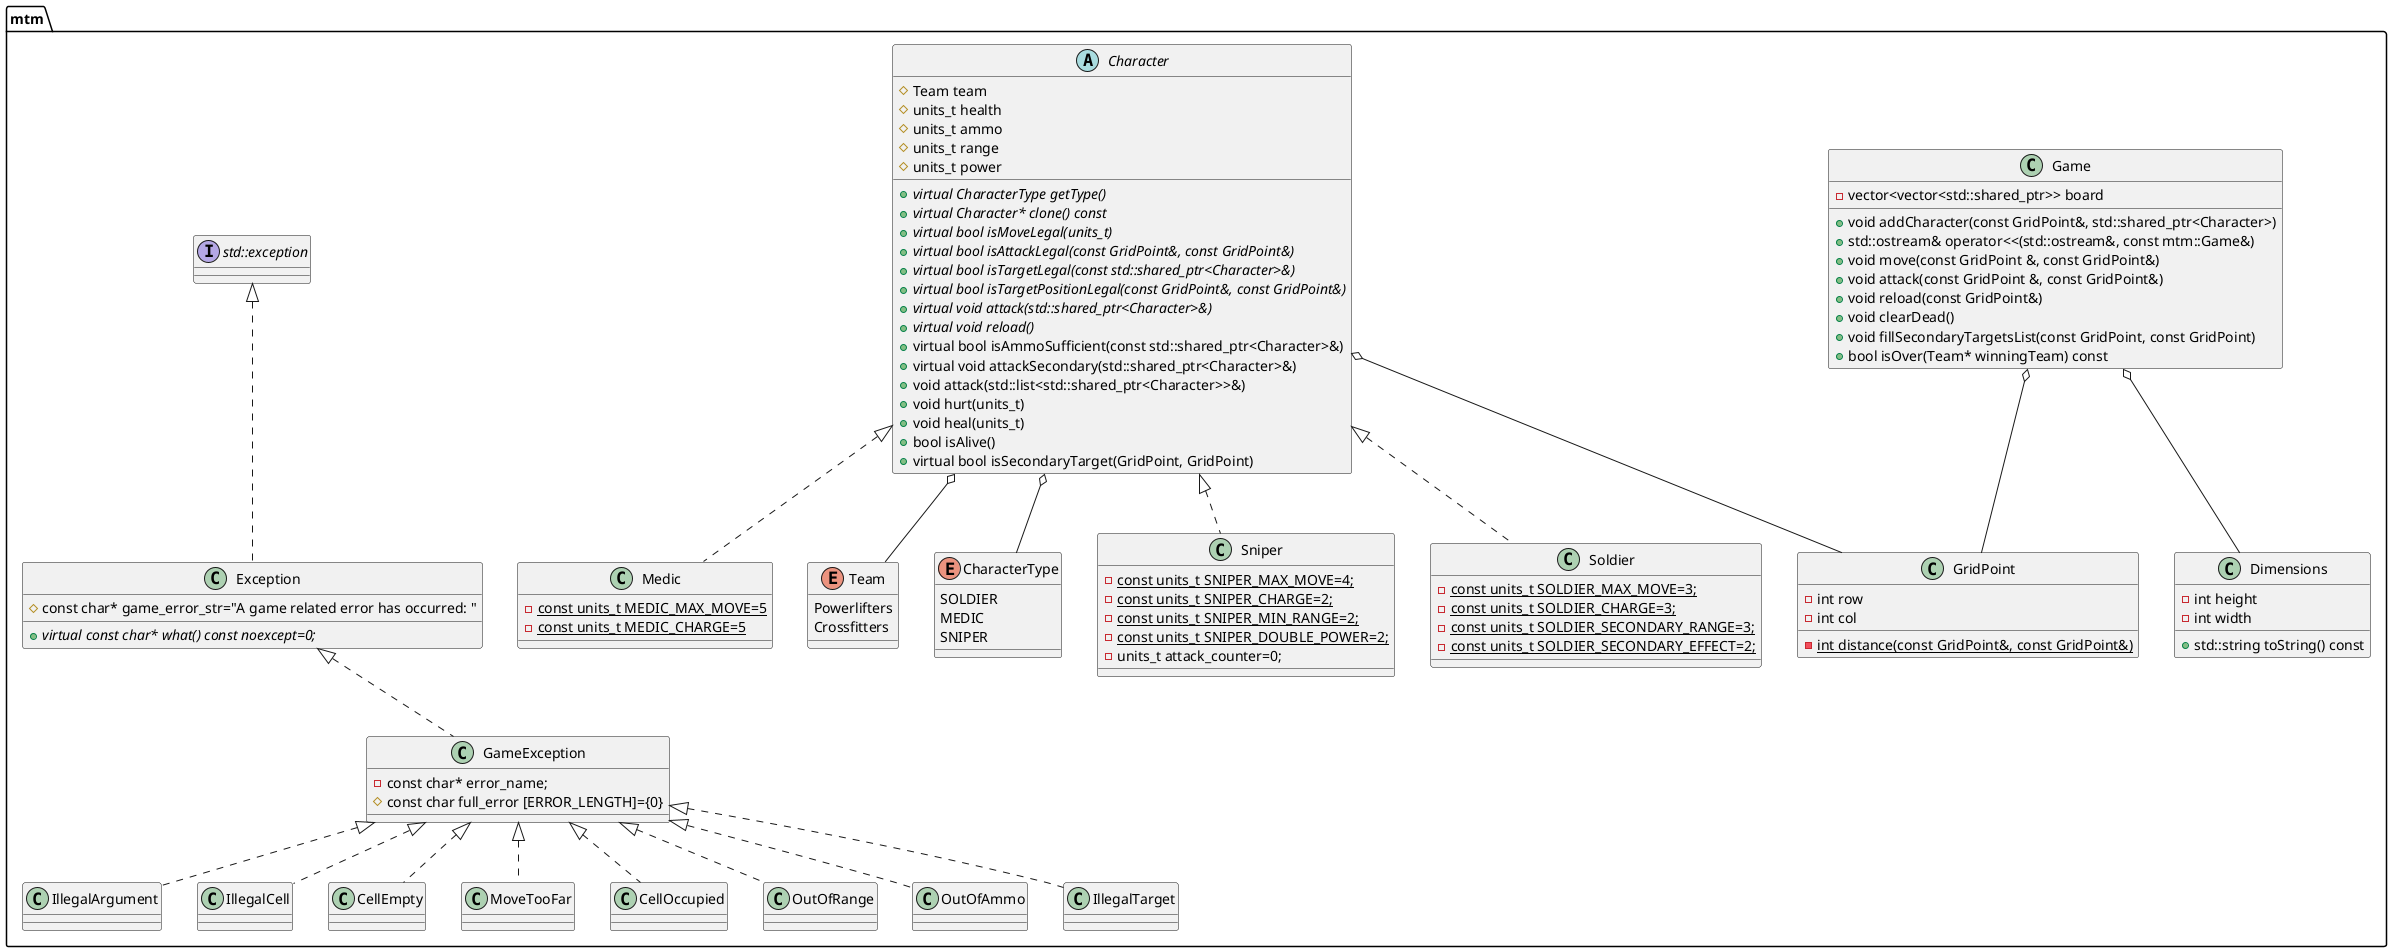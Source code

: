 @startuml
namespace mtm{
class Game{
    -vector<vector<std::shared_ptr>> board
    +void addCharacter(const GridPoint&, std::shared_ptr<Character>)
    +std::ostream& operator<<(std::ostream&, const mtm::Game&)
    +void move(const GridPoint &, const GridPoint&)
    +void attack(const GridPoint &, const GridPoint&)
    +void reload(const GridPoint&)
    +void clearDead()
    +void fillSecondaryTargetsList(const GridPoint, const GridPoint)
    +bool isOver(Team* winningTeam) const
}
abstract class Character{
    #Team team
    #units_t health
    #units_t ammo
    #units_t range
    #units_t power
    +{abstract} virtual CharacterType getType()
    +{abstract} virtual Character* clone() const
    +{abstract} virtual bool isMoveLegal(units_t)
    +{abstract} virtual bool isAttackLegal(const GridPoint&, const GridPoint&)
    +{abstract} virtual bool isTargetLegal(const std::shared_ptr<Character>&)
    +{abstract} virtual bool isTargetPositionLegal(const GridPoint&, const GridPoint&)
    +{abstract} virtual void attack(std::shared_ptr<Character>&)
    +{abstract} virtual void reload()
    +virtual bool isAmmoSufficient(const std::shared_ptr<Character>&)
    +virtual void attackSecondary(std::shared_ptr<Character>&)
    +void attack(std::list<std::shared_ptr<Character>>&)
    +void hurt(units_t)
    +void heal(units_t)
    +bool isAlive()
    +virtual bool isSecondaryTarget(GridPoint, GridPoint)
}
class Medic implements Character{
	-{static} const units_t MEDIC_MAX_MOVE=5
	-{static} const units_t MEDIC_CHARGE=5
}
class Sniper implements Character{
    -{static} const units_t SNIPER_MAX_MOVE=4;
    -{static} const units_t SNIPER_CHARGE=2;
    -{static} const units_t SNIPER_MIN_RANGE=2;
    -{static} const units_t SNIPER_DOUBLE_POWER=2;
    -units_t attack_counter=0;
}
class Soldier implements Character{
    -{static} const units_t SOLDIER_MAX_MOVE=3;
    -{static} const units_t SOLDIER_CHARGE=3;
    -{static} const units_t SOLDIER_SECONDARY_RANGE=3;
    -{static} const units_t SOLDIER_SECONDARY_EFFECT=2;
}
class GridPoint{
    -int row
    -int col
    -{static} int distance(const GridPoint&, const GridPoint&)
}
class Dimensions{
    -int height
    -int width
    +std::string toString() const
}
enum Team {
    Powerlifters
    Crossfitters
}
enum CharacterType {
	SOLDIER
	MEDIC
	SNIPER
}
class Exception implements std::exception {
    #const char* game_error_str="A game related error has occurred: "
    +{abstract} virtual const char* what() const noexcept=0;
}
class GameException implements Exception{
    -const char* error_name;
    #const char full_error [ERROR_LENGTH]={0}
}
class IllegalArgument implements GameException{}
class IllegalCell implements GameException{}
class CellEmpty implements GameException{}
class MoveTooFar implements GameException{}
class CellOccupied implements GameException{}
class OutOfRange implements GameException{}
class OutOfAmmo implements GameException{}
class IllegalTarget implements GameException{}
Character o-- GridPoint
Character o-- CharacterType
Character o-- Team
Game o-- GridPoint
Game o-- Dimensions
}

@enduml
